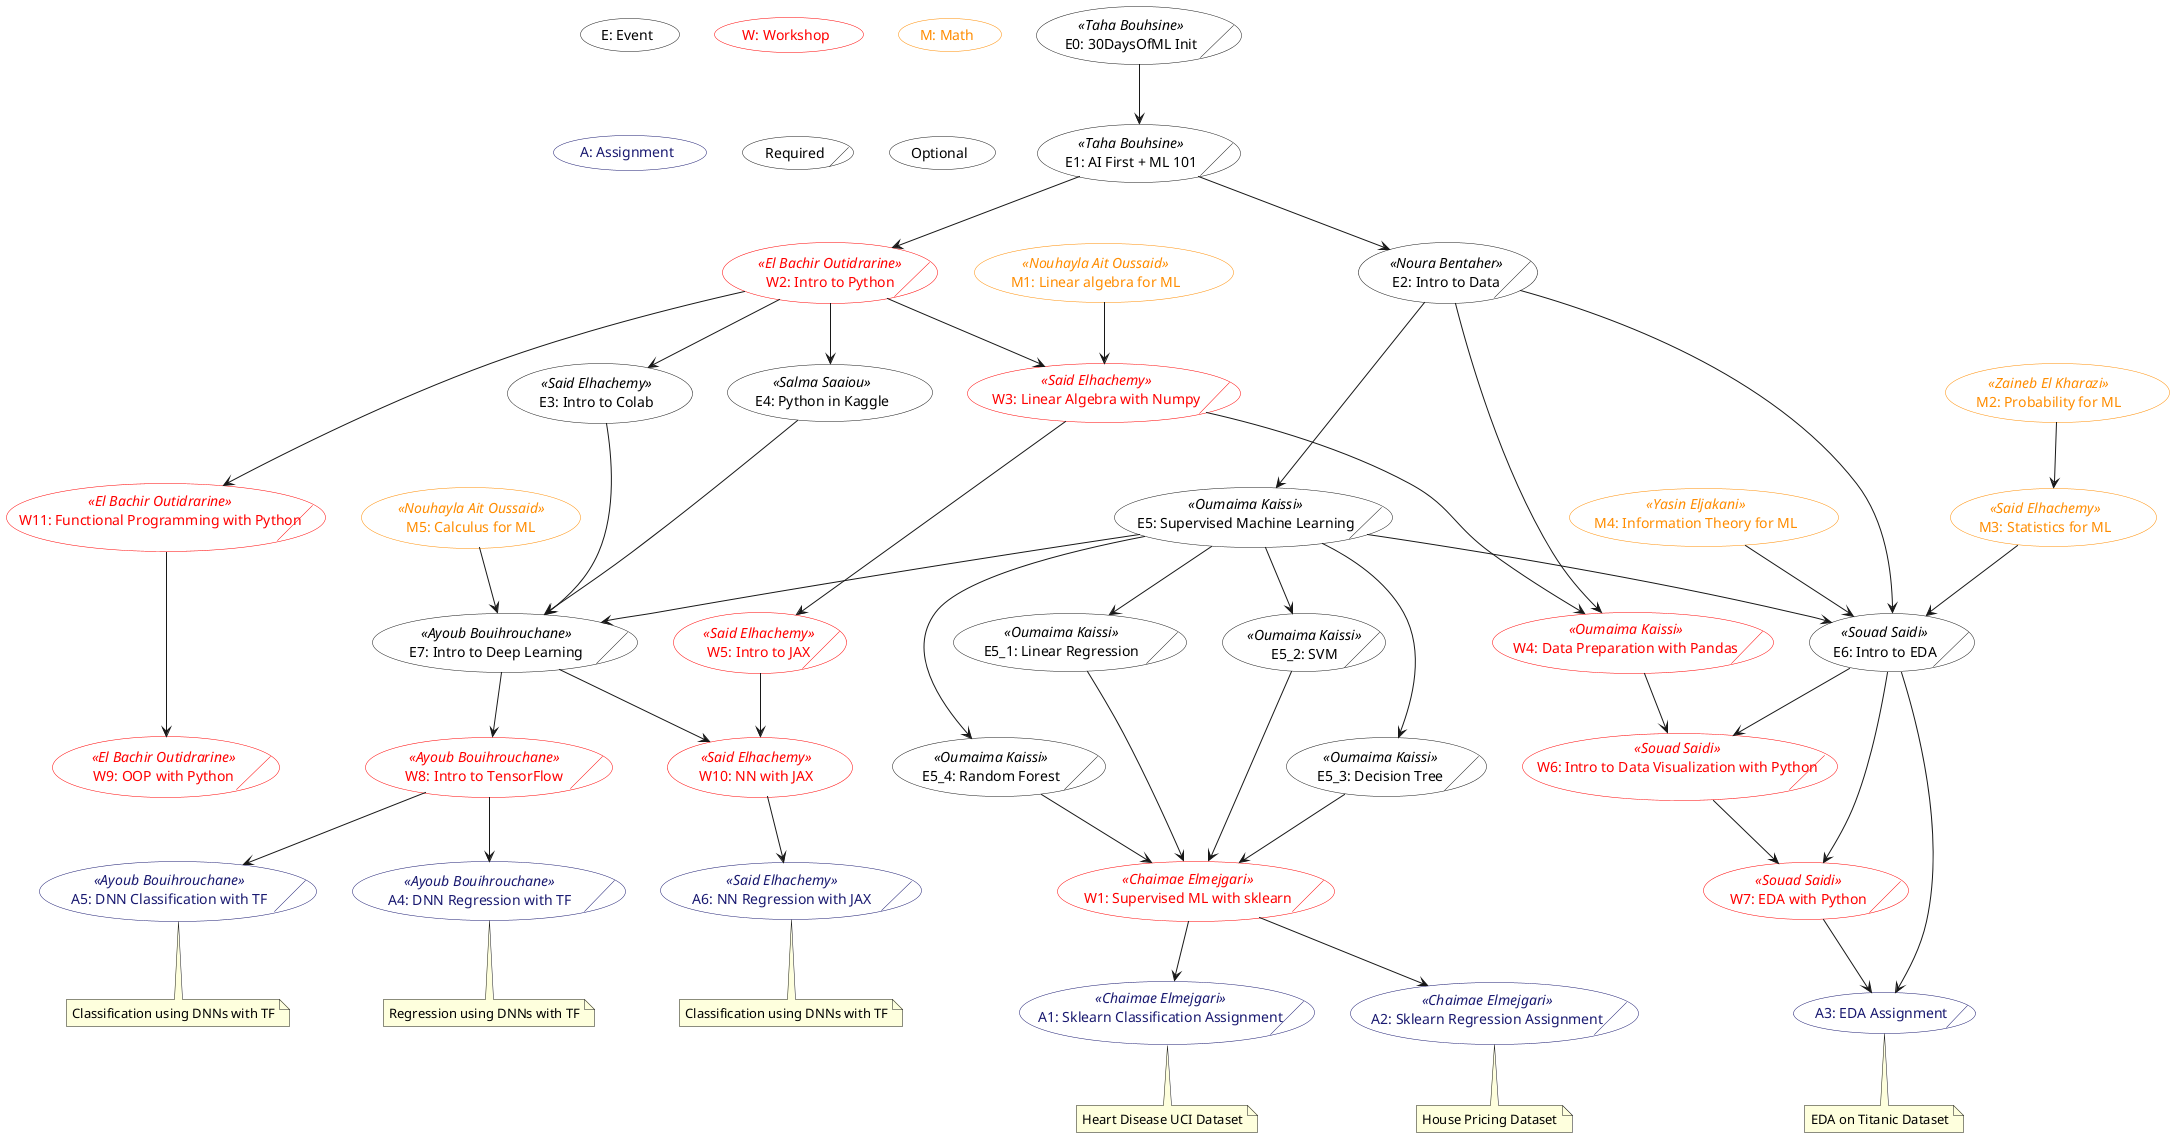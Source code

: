 @startuml "MLStart"

skinparam usecase {
BackgroundColor transparent
shadowing false
}

(E: Event)
(W: Workshop) #line:red;text:red
(M: Math) #line:darkorange;text:darkorange
(A: Assignment) #line:MidnightBlue;text:MidnightBlue

(E0: 30DaysOfML Init)/ as E0 <<Taha Bouhsine>>
(E1: AI First + ML 101)/ as E1 <<Taha Bouhsine>>

(E2: Intro to Data)/ as E2 <<Noura Bentaher>>
(E3: Intro to Colab) as E3 <<Said Elhachemy>>
(E4: Python in Kaggle) as E4 << Salma Saaiou >>
(E5: Supervised Machine Learning)/ as E5 <<Oumaima Kaissi>>
(E5_1: Linear Regression)/ as E5_1 <<Oumaima Kaissi>>
(E5_2: SVM)/ as E5_2 <<Oumaima Kaissi>>
(E5_3: Decision Tree)/ as E5_3 <<Oumaima Kaissi>>
(E5_4: Random Forest)/ as E5_4 <<Oumaima Kaissi>>
(E6: Intro to EDA)/ as E6 <<Souad Saidi>>
(E7: Intro to Deep Learning)/ as E7 << Ayoub Bouihrouchane >>




(W1: Supervised ML with sklearn)/ as W1 << Chaimae Elmejgari>> #line:red;text:red 
(W2: Intro to Python)/ as W2 <<El Bachir Outidrarine>> #line:red;text:red
(W3: Linear Algebra with Numpy)/ as W3 <<Said Elhachemy>> #line:red;text:red
(W4: Data Preparation with Pandas)/ as W4 <<Oumaima Kaissi>> #line:red;text:red
(W5: Intro to JAX)/ as W5 <<Said Elhachemy>> #line:red;text:red
(W6: Intro to Data Visualization with Python)/ as W6 <<Souad Saidi>> #line:red;text:red
(W7: EDA with Python)/ as W7 <<Souad Saidi>> #line:red;text:red
(W8: Intro to TensorFlow)/ as W8 << Ayoub Bouihrouchane >> #line:red;text:red 
(W9: OOP with Python)/ as W9 << El Bachir Outidrarine>>#line:red;text:red
(W10: NN with JAX) as W10 <<Said Elhachemy>> #line:red;text:red
(W11: Functional Programming with Python)/ as W11 <<El Bachir Outidrarine>> #line:red;text:red


(M1: Linear algebra for ML) as M1 << Nouhayla Ait Oussaid >> #line:darkorange;text:darkorange
(M2: Probability for ML) as M2 << Zaineb El Kharazi >> #line:darkorange;text:darkorange
(M3: Statistics for ML) as M3 << Said Elhachemy >> #line:darkorange;text:darkorange
(M5: Calculus for ML) as M5 << Nouhayla Ait Oussaid >> #line:darkorange;text:darkorange 
(M4: Information Theory for ML) as M4 << Yasin Eljakani >> #line:darkorange;text:darkorange

(A1: Sklearn Classification Assignment)/ as A1 <<Chaimae Elmejgari>> #line:MidnightBlue;text:MidnightBlue
note bottom [[http://GDSCUIZ.github.io]]
Heart Disease UCI Dataset
end note

(A2: Sklearn Regression Assignment)/ as A2 <<Chaimae Elmejgari>> #line:MidnightBlue;text:MidnightBlue
note bottom [[http://GDSCUIZ.github.io]]
House Pricing Dataset
end note

(A3: EDA Assignment)/ as A3 #line:MidnightBlue;text:MidnightBlue
note bottom [[http://GDSCUIZ.github.io]]
EDA on Titanic Dataset
end note

(A4: DNN Regression with TF)/ as A4 <<Ayoub Bouihrouchane>> #line:MidnightBlue;text:MidnightBlue
note bottom [[http://GDSCUIZ.github.io]]
Regression using DNNs with TF
end note

(A5: DNN Classification with TF)/ as A5 <<Ayoub Bouihrouchane>> #line:MidnightBlue;text:MidnightBlue
note bottom [[http://GDSCUIZ.github.io]]
Classification using DNNs with TF
end note

(A6: NN Regression with JAX)/ as A6 <<Said Elhachemy>> #line:MidnightBlue;text:MidnightBlue
note bottom [[http://GDSCUIZ.github.io]]
Classification using DNNs with TF
end note

M1 --> W3

M2 --> M3

M3 --> E6
M4 --> E6

M5 --> E7

E0 --> E1

E1 --> W2
E1 --> E2

E2 ---> E5
E2 --> W4
E2 ---> E6

E3 --> E7

E4 --> E7

E5 --> E7
E5 --> E6
E5 --> E5_1
E5 --> E5_2
E5 ---> E5_3
E5 ---> E5_4
E5_1 --> W1
E5_2 --> W1
E5_3 --> W1
E5_4 --> W1


E6 --> A3
E6 --> W7
E6 --> W6

E7 --> W8
E7 --> W10


W1 --> A1
W1 --> A2

W2 --> E4
W2 --> E3
W2 --> W3
W2 ---> W11

W3 ---> W4
W3 --> W5

W4 --> W6

W5 --> W10

W6 --> W7

W7 --> A3

W8 --> A4
W8 --> A5

W11 ---> W9

W10 --> A6

(Required)/
(Optional)
@enduml
